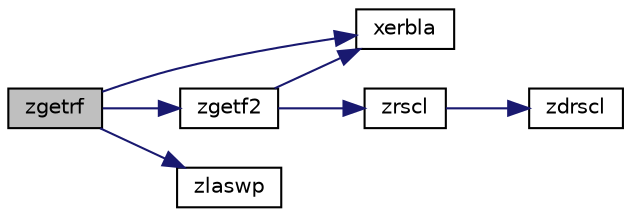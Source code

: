 digraph "zgetrf"
{
 // LATEX_PDF_SIZE
  edge [fontname="Helvetica",fontsize="10",labelfontname="Helvetica",labelfontsize="10"];
  node [fontname="Helvetica",fontsize="10",shape=record];
  rankdir="LR";
  Node1 [label="zgetrf",height=0.2,width=0.4,color="black", fillcolor="grey75", style="filled", fontcolor="black",tooltip="ZGETRF VARIANT: Crout Level 3 BLAS version of the algorithm."];
  Node1 -> Node2 [color="midnightblue",fontsize="10",style="solid",fontname="Helvetica"];
  Node2 [label="xerbla",height=0.2,width=0.4,color="black", fillcolor="white", style="filled",URL="$xerbla_8f.html#a377ee61015baf8dea7770b3a404b1c07",tooltip="XERBLA"];
  Node1 -> Node3 [color="midnightblue",fontsize="10",style="solid",fontname="Helvetica"];
  Node3 [label="zgetf2",height=0.2,width=0.4,color="black", fillcolor="white", style="filled",URL="$zgetf2_8f.html#af3c2645d2b9b3d3bc26fcd9ad463cd5e",tooltip="ZGETF2 computes the LU factorization of a general m-by-n matrix using partial pivoting with row inter..."];
  Node3 -> Node2 [color="midnightblue",fontsize="10",style="solid",fontname="Helvetica"];
  Node3 -> Node4 [color="midnightblue",fontsize="10",style="solid",fontname="Helvetica"];
  Node4 [label="zrscl",height=0.2,width=0.4,color="black", fillcolor="white", style="filled",URL="$zrscl_8f.html#a4e747df261783c475b1e0a92a0a0f7cc",tooltip="ZDRSCL multiplies a vector by the reciprocal of a real scalar."];
  Node4 -> Node5 [color="midnightblue",fontsize="10",style="solid",fontname="Helvetica"];
  Node5 [label="zdrscl",height=0.2,width=0.4,color="black", fillcolor="white", style="filled",URL="$zdrscl_8f.html#ad73ec38e29df0385ee6fda7d832fd205",tooltip="ZDRSCL multiplies a vector by the reciprocal of a real scalar."];
  Node1 -> Node6 [color="midnightblue",fontsize="10",style="solid",fontname="Helvetica"];
  Node6 [label="zlaswp",height=0.2,width=0.4,color="black", fillcolor="white", style="filled",URL="$zlaswp_8f.html#a49d0e55e934b6e90456a2eb75490c3ef",tooltip="ZLASWP performs a series of row interchanges on a general rectangular matrix."];
}

